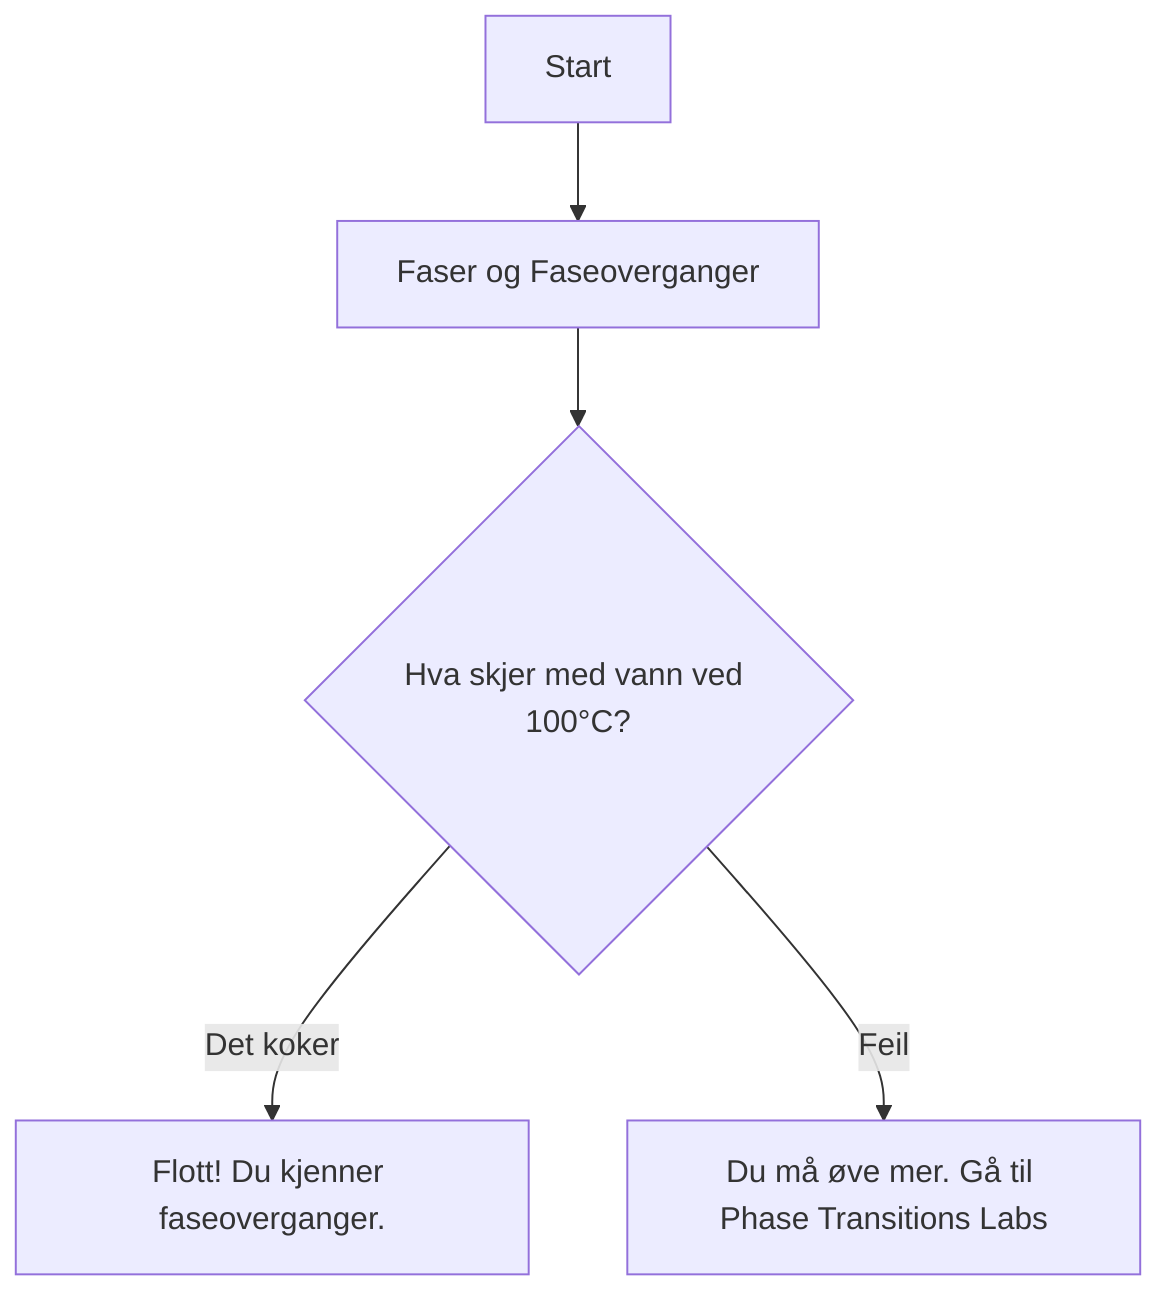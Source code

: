 flowchart TD
    Start --> A[Faser og Faseoverganger]
    
    A --> B{Hva skjer med vann ved 100°C?}
    B -->|Det koker| B1[Flott! Du kjenner faseoverganger.]
    B -->|Feil| B2[Du må øve mer. Gå til Phase Transitions Labs]